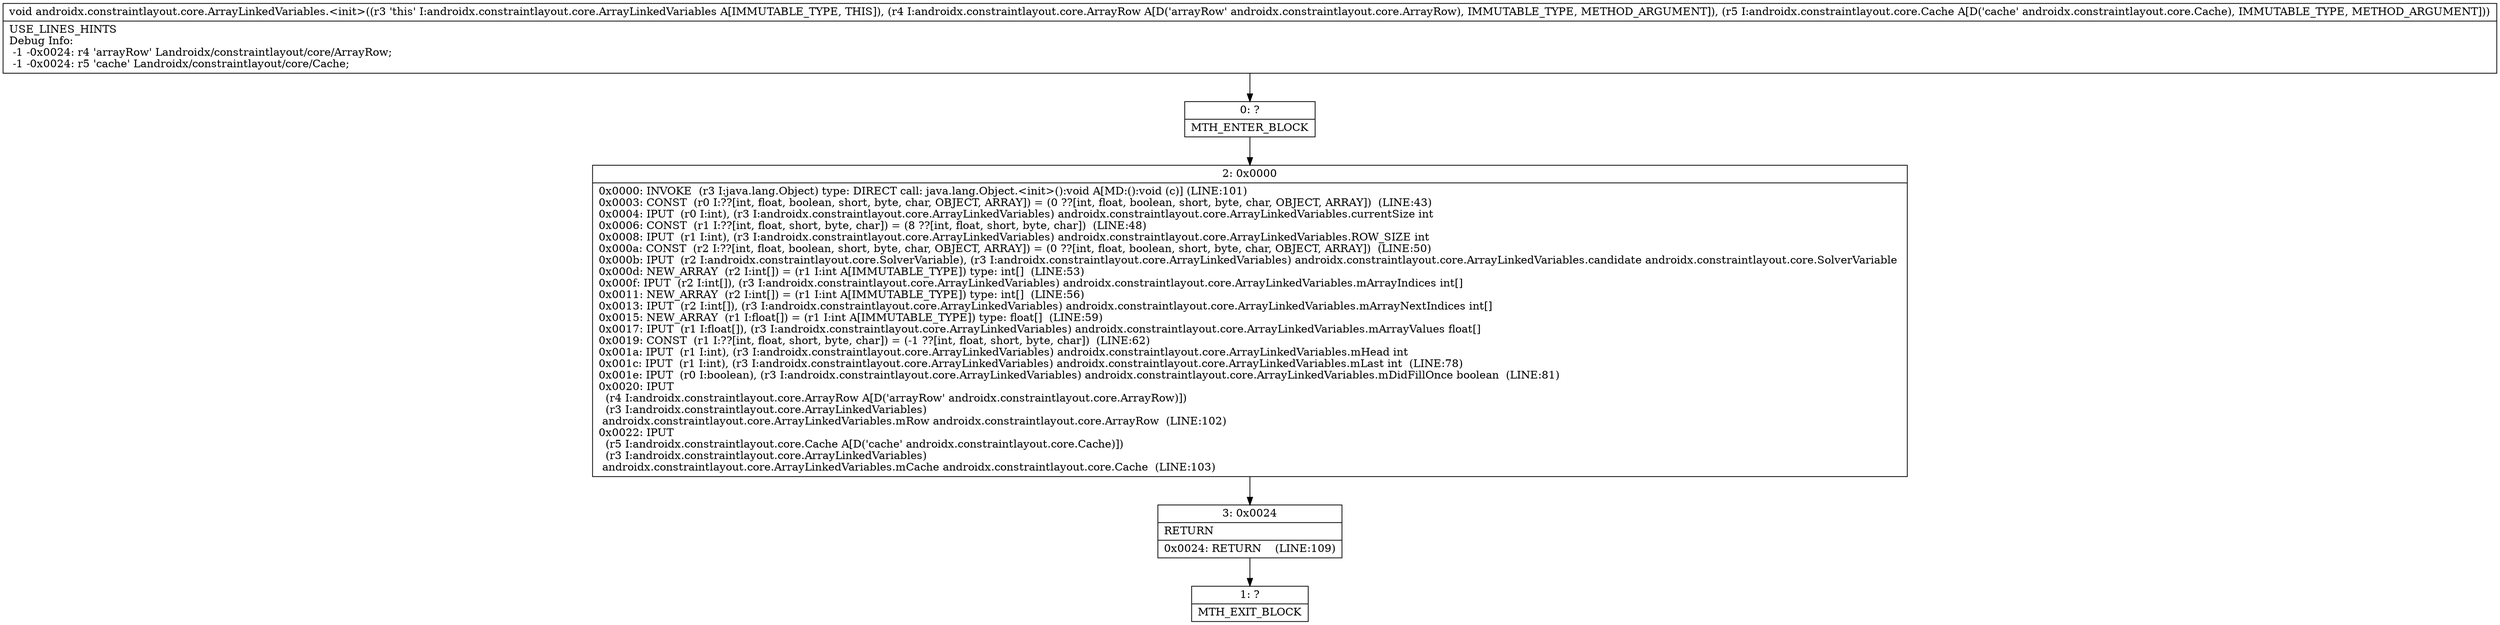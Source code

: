 digraph "CFG forandroidx.constraintlayout.core.ArrayLinkedVariables.\<init\>(Landroidx\/constraintlayout\/core\/ArrayRow;Landroidx\/constraintlayout\/core\/Cache;)V" {
Node_0 [shape=record,label="{0\:\ ?|MTH_ENTER_BLOCK\l}"];
Node_2 [shape=record,label="{2\:\ 0x0000|0x0000: INVOKE  (r3 I:java.lang.Object) type: DIRECT call: java.lang.Object.\<init\>():void A[MD:():void (c)] (LINE:101)\l0x0003: CONST  (r0 I:??[int, float, boolean, short, byte, char, OBJECT, ARRAY]) = (0 ??[int, float, boolean, short, byte, char, OBJECT, ARRAY])  (LINE:43)\l0x0004: IPUT  (r0 I:int), (r3 I:androidx.constraintlayout.core.ArrayLinkedVariables) androidx.constraintlayout.core.ArrayLinkedVariables.currentSize int \l0x0006: CONST  (r1 I:??[int, float, short, byte, char]) = (8 ??[int, float, short, byte, char])  (LINE:48)\l0x0008: IPUT  (r1 I:int), (r3 I:androidx.constraintlayout.core.ArrayLinkedVariables) androidx.constraintlayout.core.ArrayLinkedVariables.ROW_SIZE int \l0x000a: CONST  (r2 I:??[int, float, boolean, short, byte, char, OBJECT, ARRAY]) = (0 ??[int, float, boolean, short, byte, char, OBJECT, ARRAY])  (LINE:50)\l0x000b: IPUT  (r2 I:androidx.constraintlayout.core.SolverVariable), (r3 I:androidx.constraintlayout.core.ArrayLinkedVariables) androidx.constraintlayout.core.ArrayLinkedVariables.candidate androidx.constraintlayout.core.SolverVariable \l0x000d: NEW_ARRAY  (r2 I:int[]) = (r1 I:int A[IMMUTABLE_TYPE]) type: int[]  (LINE:53)\l0x000f: IPUT  (r2 I:int[]), (r3 I:androidx.constraintlayout.core.ArrayLinkedVariables) androidx.constraintlayout.core.ArrayLinkedVariables.mArrayIndices int[] \l0x0011: NEW_ARRAY  (r2 I:int[]) = (r1 I:int A[IMMUTABLE_TYPE]) type: int[]  (LINE:56)\l0x0013: IPUT  (r2 I:int[]), (r3 I:androidx.constraintlayout.core.ArrayLinkedVariables) androidx.constraintlayout.core.ArrayLinkedVariables.mArrayNextIndices int[] \l0x0015: NEW_ARRAY  (r1 I:float[]) = (r1 I:int A[IMMUTABLE_TYPE]) type: float[]  (LINE:59)\l0x0017: IPUT  (r1 I:float[]), (r3 I:androidx.constraintlayout.core.ArrayLinkedVariables) androidx.constraintlayout.core.ArrayLinkedVariables.mArrayValues float[] \l0x0019: CONST  (r1 I:??[int, float, short, byte, char]) = (\-1 ??[int, float, short, byte, char])  (LINE:62)\l0x001a: IPUT  (r1 I:int), (r3 I:androidx.constraintlayout.core.ArrayLinkedVariables) androidx.constraintlayout.core.ArrayLinkedVariables.mHead int \l0x001c: IPUT  (r1 I:int), (r3 I:androidx.constraintlayout.core.ArrayLinkedVariables) androidx.constraintlayout.core.ArrayLinkedVariables.mLast int  (LINE:78)\l0x001e: IPUT  (r0 I:boolean), (r3 I:androidx.constraintlayout.core.ArrayLinkedVariables) androidx.constraintlayout.core.ArrayLinkedVariables.mDidFillOnce boolean  (LINE:81)\l0x0020: IPUT  \l  (r4 I:androidx.constraintlayout.core.ArrayRow A[D('arrayRow' androidx.constraintlayout.core.ArrayRow)])\l  (r3 I:androidx.constraintlayout.core.ArrayLinkedVariables)\l androidx.constraintlayout.core.ArrayLinkedVariables.mRow androidx.constraintlayout.core.ArrayRow  (LINE:102)\l0x0022: IPUT  \l  (r5 I:androidx.constraintlayout.core.Cache A[D('cache' androidx.constraintlayout.core.Cache)])\l  (r3 I:androidx.constraintlayout.core.ArrayLinkedVariables)\l androidx.constraintlayout.core.ArrayLinkedVariables.mCache androidx.constraintlayout.core.Cache  (LINE:103)\l}"];
Node_3 [shape=record,label="{3\:\ 0x0024|RETURN\l|0x0024: RETURN    (LINE:109)\l}"];
Node_1 [shape=record,label="{1\:\ ?|MTH_EXIT_BLOCK\l}"];
MethodNode[shape=record,label="{void androidx.constraintlayout.core.ArrayLinkedVariables.\<init\>((r3 'this' I:androidx.constraintlayout.core.ArrayLinkedVariables A[IMMUTABLE_TYPE, THIS]), (r4 I:androidx.constraintlayout.core.ArrayRow A[D('arrayRow' androidx.constraintlayout.core.ArrayRow), IMMUTABLE_TYPE, METHOD_ARGUMENT]), (r5 I:androidx.constraintlayout.core.Cache A[D('cache' androidx.constraintlayout.core.Cache), IMMUTABLE_TYPE, METHOD_ARGUMENT]))  | USE_LINES_HINTS\lDebug Info:\l  \-1 \-0x0024: r4 'arrayRow' Landroidx\/constraintlayout\/core\/ArrayRow;\l  \-1 \-0x0024: r5 'cache' Landroidx\/constraintlayout\/core\/Cache;\l}"];
MethodNode -> Node_0;Node_0 -> Node_2;
Node_2 -> Node_3;
Node_3 -> Node_1;
}

